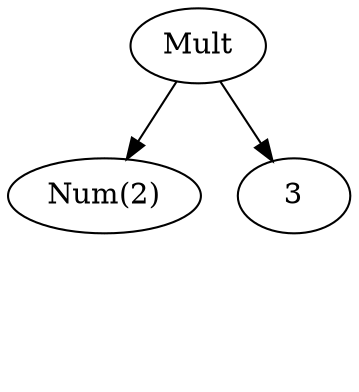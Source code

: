 digraph {
    two[label="Num(2)" class="value,disabled"]
    three[label="3" class="value"]
    times[label="Mult" class="operator,disabled"]

    times -> two[class="disabled"]
    times -> three[class="disabled"]

    c[style="invis"]
    three -> c[style="invis"]
}
